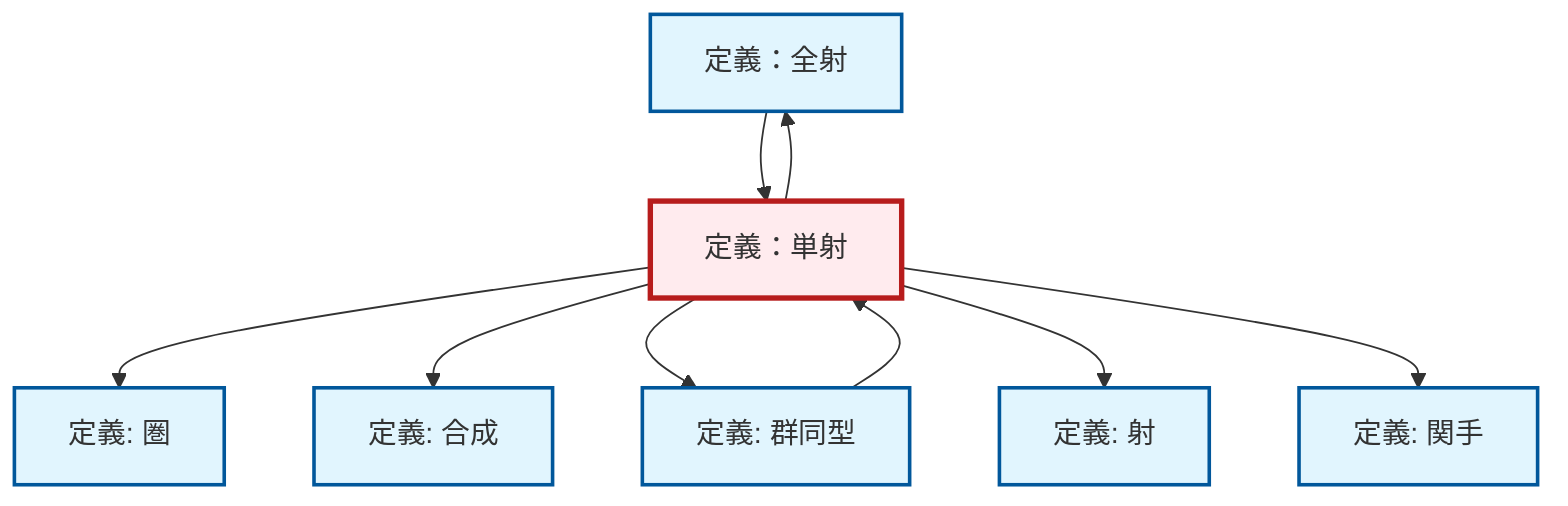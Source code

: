 graph TD
    classDef definition fill:#e1f5fe,stroke:#01579b,stroke-width:2px
    classDef theorem fill:#f3e5f5,stroke:#4a148c,stroke-width:2px
    classDef axiom fill:#fff3e0,stroke:#e65100,stroke-width:2px
    classDef example fill:#e8f5e9,stroke:#1b5e20,stroke-width:2px
    classDef current fill:#ffebee,stroke:#b71c1c,stroke-width:3px
    def-composition["定義: 合成"]:::definition
    def-epimorphism["定義：全射"]:::definition
    def-isomorphism["定義: 群同型"]:::definition
    def-category["定義: 圏"]:::definition
    def-functor["定義: 関手"]:::definition
    def-morphism["定義: 射"]:::definition
    def-monomorphism["定義：単射"]:::definition
    def-epimorphism --> def-monomorphism
    def-monomorphism --> def-category
    def-monomorphism --> def-composition
    def-monomorphism --> def-isomorphism
    def-monomorphism --> def-morphism
    def-monomorphism --> def-epimorphism
    def-isomorphism --> def-monomorphism
    def-monomorphism --> def-functor
    class def-monomorphism current